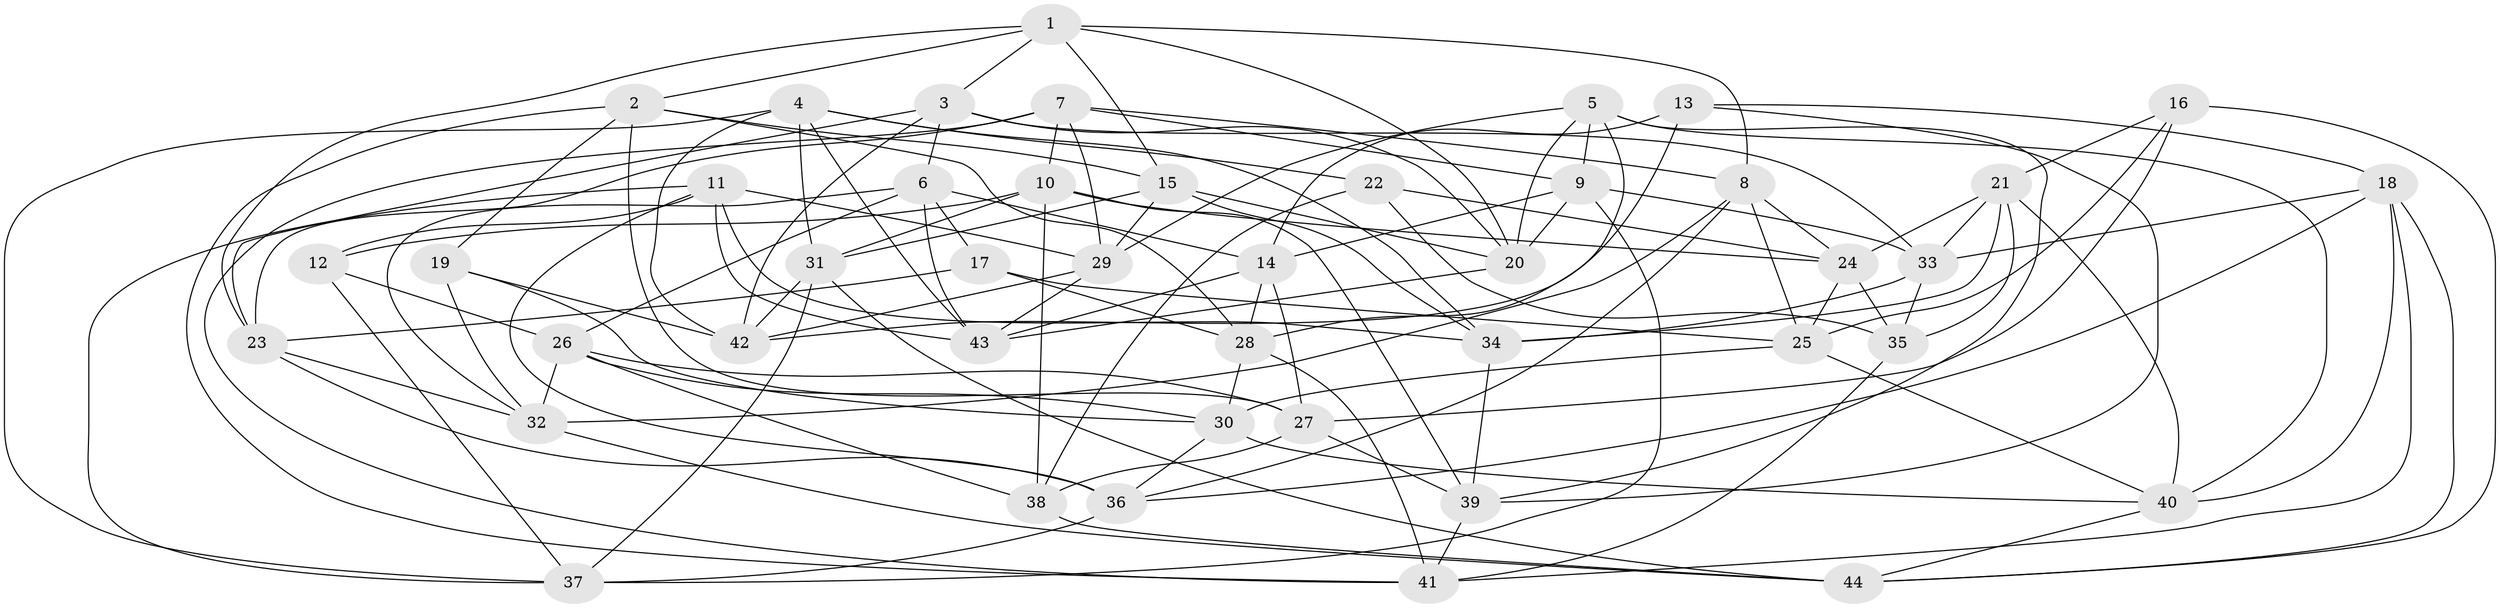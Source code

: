 // original degree distribution, {4: 1.0}
// Generated by graph-tools (version 1.1) at 2025/26/03/09/25 03:26:53]
// undirected, 44 vertices, 125 edges
graph export_dot {
graph [start="1"]
  node [color=gray90,style=filled];
  1;
  2;
  3;
  4;
  5;
  6;
  7;
  8;
  9;
  10;
  11;
  12;
  13;
  14;
  15;
  16;
  17;
  18;
  19;
  20;
  21;
  22;
  23;
  24;
  25;
  26;
  27;
  28;
  29;
  30;
  31;
  32;
  33;
  34;
  35;
  36;
  37;
  38;
  39;
  40;
  41;
  42;
  43;
  44;
  1 -- 2 [weight=1.0];
  1 -- 3 [weight=1.0];
  1 -- 8 [weight=1.0];
  1 -- 15 [weight=1.0];
  1 -- 20 [weight=1.0];
  1 -- 23 [weight=1.0];
  2 -- 15 [weight=1.0];
  2 -- 19 [weight=1.0];
  2 -- 27 [weight=1.0];
  2 -- 28 [weight=1.0];
  2 -- 41 [weight=1.0];
  3 -- 6 [weight=1.0];
  3 -- 20 [weight=1.0];
  3 -- 23 [weight=1.0];
  3 -- 33 [weight=1.0];
  3 -- 42 [weight=1.0];
  4 -- 22 [weight=1.0];
  4 -- 31 [weight=1.0];
  4 -- 34 [weight=1.0];
  4 -- 37 [weight=1.0];
  4 -- 42 [weight=1.0];
  4 -- 43 [weight=1.0];
  5 -- 9 [weight=1.0];
  5 -- 20 [weight=1.0];
  5 -- 28 [weight=1.0];
  5 -- 29 [weight=1.0];
  5 -- 39 [weight=1.0];
  5 -- 40 [weight=1.0];
  6 -- 14 [weight=1.0];
  6 -- 17 [weight=1.0];
  6 -- 26 [weight=1.0];
  6 -- 32 [weight=1.0];
  6 -- 43 [weight=1.0];
  7 -- 8 [weight=1.0];
  7 -- 9 [weight=1.0];
  7 -- 10 [weight=1.0];
  7 -- 23 [weight=1.0];
  7 -- 29 [weight=1.0];
  7 -- 41 [weight=1.0];
  8 -- 24 [weight=1.0];
  8 -- 25 [weight=1.0];
  8 -- 32 [weight=1.0];
  8 -- 36 [weight=1.0];
  9 -- 14 [weight=1.0];
  9 -- 20 [weight=1.0];
  9 -- 33 [weight=1.0];
  9 -- 37 [weight=1.0];
  10 -- 12 [weight=1.0];
  10 -- 24 [weight=1.0];
  10 -- 31 [weight=1.0];
  10 -- 38 [weight=1.0];
  10 -- 39 [weight=1.0];
  11 -- 12 [weight=1.0];
  11 -- 29 [weight=1.0];
  11 -- 34 [weight=1.0];
  11 -- 36 [weight=1.0];
  11 -- 37 [weight=1.0];
  11 -- 43 [weight=1.0];
  12 -- 26 [weight=1.0];
  12 -- 37 [weight=1.0];
  13 -- 14 [weight=1.0];
  13 -- 18 [weight=1.0];
  13 -- 39 [weight=1.0];
  13 -- 42 [weight=1.0];
  14 -- 27 [weight=1.0];
  14 -- 28 [weight=1.0];
  14 -- 43 [weight=1.0];
  15 -- 20 [weight=1.0];
  15 -- 29 [weight=1.0];
  15 -- 31 [weight=1.0];
  15 -- 34 [weight=1.0];
  16 -- 21 [weight=1.0];
  16 -- 25 [weight=1.0];
  16 -- 27 [weight=1.0];
  16 -- 44 [weight=1.0];
  17 -- 23 [weight=1.0];
  17 -- 25 [weight=1.0];
  17 -- 28 [weight=1.0];
  18 -- 33 [weight=1.0];
  18 -- 36 [weight=1.0];
  18 -- 40 [weight=1.0];
  18 -- 41 [weight=1.0];
  18 -- 44 [weight=1.0];
  19 -- 30 [weight=1.0];
  19 -- 32 [weight=1.0];
  19 -- 42 [weight=1.0];
  20 -- 43 [weight=1.0];
  21 -- 24 [weight=1.0];
  21 -- 33 [weight=1.0];
  21 -- 34 [weight=1.0];
  21 -- 35 [weight=1.0];
  21 -- 40 [weight=1.0];
  22 -- 24 [weight=1.0];
  22 -- 35 [weight=2.0];
  22 -- 38 [weight=2.0];
  23 -- 32 [weight=1.0];
  23 -- 36 [weight=1.0];
  24 -- 25 [weight=1.0];
  24 -- 35 [weight=1.0];
  25 -- 30 [weight=1.0];
  25 -- 40 [weight=1.0];
  26 -- 27 [weight=1.0];
  26 -- 30 [weight=1.0];
  26 -- 32 [weight=1.0];
  26 -- 38 [weight=1.0];
  27 -- 38 [weight=1.0];
  27 -- 39 [weight=1.0];
  28 -- 30 [weight=1.0];
  28 -- 41 [weight=1.0];
  29 -- 42 [weight=1.0];
  29 -- 43 [weight=1.0];
  30 -- 36 [weight=1.0];
  30 -- 40 [weight=1.0];
  31 -- 37 [weight=1.0];
  31 -- 42 [weight=1.0];
  31 -- 44 [weight=1.0];
  32 -- 44 [weight=1.0];
  33 -- 34 [weight=1.0];
  33 -- 35 [weight=1.0];
  34 -- 39 [weight=1.0];
  35 -- 41 [weight=1.0];
  36 -- 37 [weight=1.0];
  38 -- 44 [weight=1.0];
  39 -- 41 [weight=1.0];
  40 -- 44 [weight=1.0];
}
